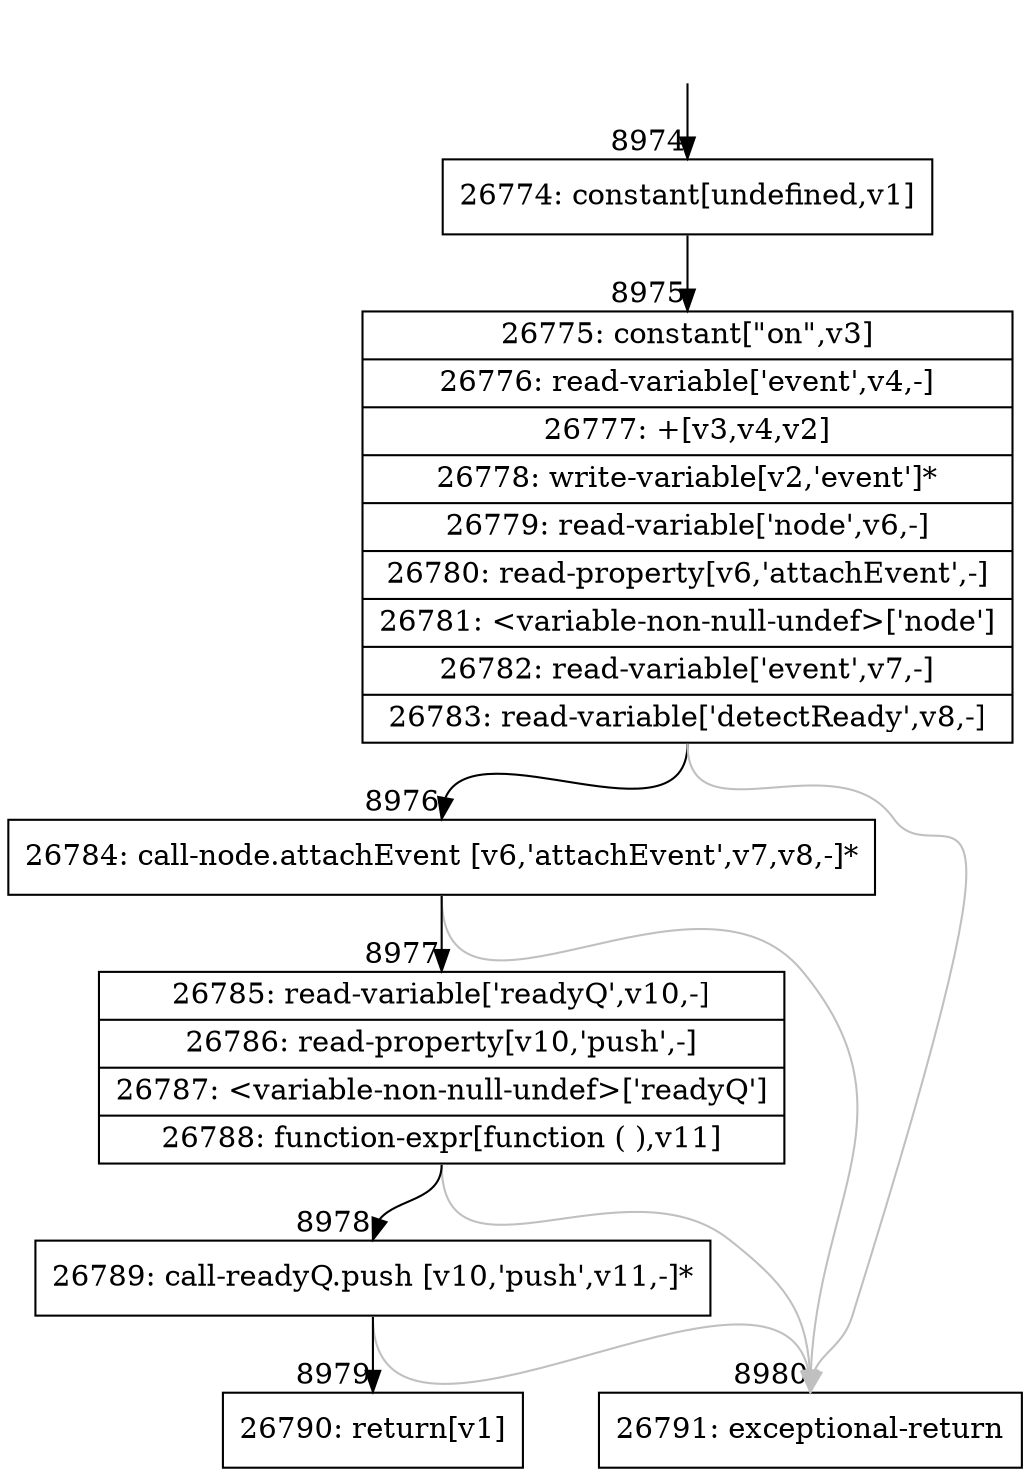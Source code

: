 digraph {
rankdir="TD"
BB_entry610[shape=none,label=""];
BB_entry610 -> BB8974 [tailport=s, headport=n, headlabel="    8974"]
BB8974 [shape=record label="{26774: constant[undefined,v1]}" ] 
BB8974 -> BB8975 [tailport=s, headport=n, headlabel="      8975"]
BB8975 [shape=record label="{26775: constant[\"on\",v3]|26776: read-variable['event',v4,-]|26777: +[v3,v4,v2]|26778: write-variable[v2,'event']*|26779: read-variable['node',v6,-]|26780: read-property[v6,'attachEvent',-]|26781: \<variable-non-null-undef\>['node']|26782: read-variable['event',v7,-]|26783: read-variable['detectReady',v8,-]}" ] 
BB8975 -> BB8976 [tailport=s, headport=n, headlabel="      8976"]
BB8975 -> BB8980 [tailport=s, headport=n, color=gray, headlabel="      8980"]
BB8976 [shape=record label="{26784: call-node.attachEvent [v6,'attachEvent',v7,v8,-]*}" ] 
BB8976 -> BB8977 [tailport=s, headport=n, headlabel="      8977"]
BB8976 -> BB8980 [tailport=s, headport=n, color=gray]
BB8977 [shape=record label="{26785: read-variable['readyQ',v10,-]|26786: read-property[v10,'push',-]|26787: \<variable-non-null-undef\>['readyQ']|26788: function-expr[function ( ),v11]}" ] 
BB8977 -> BB8978 [tailport=s, headport=n, headlabel="      8978"]
BB8977 -> BB8980 [tailport=s, headport=n, color=gray]
BB8978 [shape=record label="{26789: call-readyQ.push [v10,'push',v11,-]*}" ] 
BB8978 -> BB8979 [tailport=s, headport=n, headlabel="      8979"]
BB8978 -> BB8980 [tailport=s, headport=n, color=gray]
BB8979 [shape=record label="{26790: return[v1]}" ] 
BB8980 [shape=record label="{26791: exceptional-return}" ] 
//#$~ 12547
}
